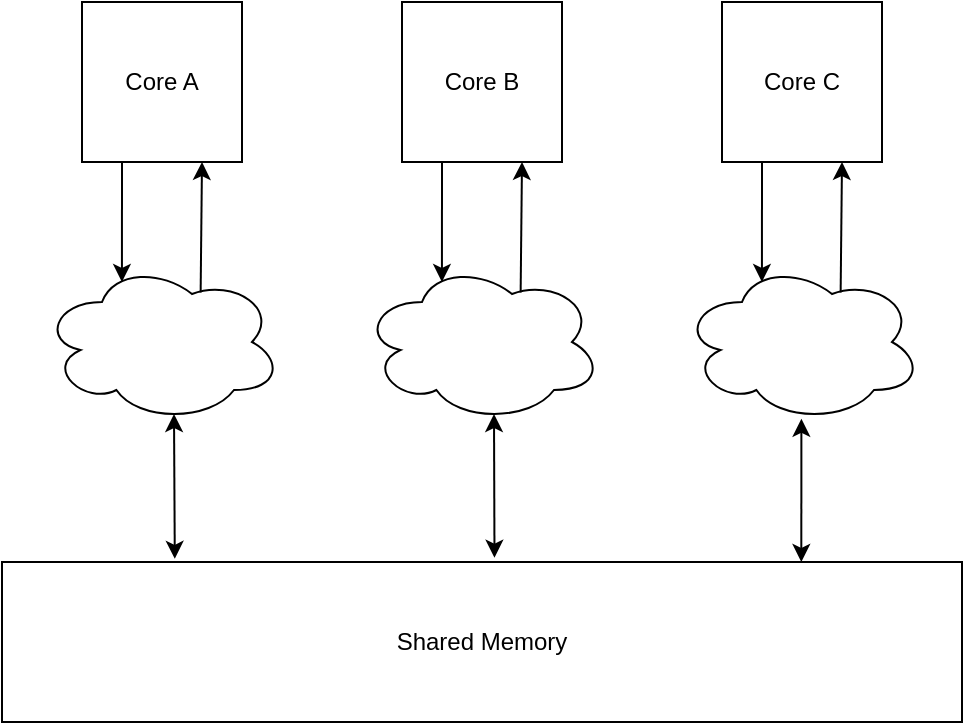 <mxfile>
    <diagram id="sqqRvCKvTSQNA5qWbHIy" name="multi-core-model">
        <mxGraphModel dx="828" dy="779" grid="1" gridSize="10" guides="1" tooltips="1" connect="1" arrows="1" fold="1" page="0" pageScale="1" pageWidth="850" pageHeight="1100" math="0" shadow="0">
            <root>
                <mxCell id="0"/>
                <mxCell id="1" parent="0"/>
                <mxCell id="2" value="Core A" style="whiteSpace=wrap;html=1;rounded=0;" parent="1" vertex="1">
                    <mxGeometry x="80" y="120" width="80" height="80" as="geometry"/>
                </mxCell>
                <mxCell id="3" value="" style="ellipse;shape=cloud;whiteSpace=wrap;html=1;" parent="1" vertex="1">
                    <mxGeometry x="60" y="250" width="120" height="80" as="geometry"/>
                </mxCell>
                <mxCell id="5" value="" style="endArrow=classic;html=1;exitX=0.25;exitY=1;exitDx=0;exitDy=0;entryX=0.333;entryY=0.125;entryDx=0;entryDy=0;entryPerimeter=0;" parent="1" source="2" target="3" edge="1">
                    <mxGeometry width="50" height="50" relative="1" as="geometry">
                        <mxPoint x="190" y="300" as="sourcePoint"/>
                        <mxPoint x="240" y="250" as="targetPoint"/>
                    </mxGeometry>
                </mxCell>
                <mxCell id="6" value="" style="endArrow=classic;html=1;entryX=0.75;entryY=1;entryDx=0;entryDy=0;exitX=0.661;exitY=0.19;exitDx=0;exitDy=0;exitPerimeter=0;" parent="1" source="3" target="2" edge="1">
                    <mxGeometry width="50" height="50" relative="1" as="geometry">
                        <mxPoint x="110" y="210.0" as="sourcePoint"/>
                        <mxPoint x="109.96" y="270" as="targetPoint"/>
                    </mxGeometry>
                </mxCell>
                <mxCell id="7" value="Core B" style="whiteSpace=wrap;html=1;rounded=0;" parent="1" vertex="1">
                    <mxGeometry x="240" y="120" width="80" height="80" as="geometry"/>
                </mxCell>
                <mxCell id="8" value="" style="ellipse;shape=cloud;whiteSpace=wrap;html=1;" parent="1" vertex="1">
                    <mxGeometry x="220" y="250" width="120" height="80" as="geometry"/>
                </mxCell>
                <mxCell id="9" value="" style="endArrow=classic;html=1;exitX=0.25;exitY=1;exitDx=0;exitDy=0;entryX=0.333;entryY=0.125;entryDx=0;entryDy=0;entryPerimeter=0;" parent="1" source="7" target="8" edge="1">
                    <mxGeometry width="50" height="50" relative="1" as="geometry">
                        <mxPoint x="350" y="300" as="sourcePoint"/>
                        <mxPoint x="400" y="250" as="targetPoint"/>
                    </mxGeometry>
                </mxCell>
                <mxCell id="10" value="" style="endArrow=classic;html=1;entryX=0.75;entryY=1;entryDx=0;entryDy=0;exitX=0.661;exitY=0.19;exitDx=0;exitDy=0;exitPerimeter=0;" parent="1" source="8" target="7" edge="1">
                    <mxGeometry width="50" height="50" relative="1" as="geometry">
                        <mxPoint x="270" y="210.0" as="sourcePoint"/>
                        <mxPoint x="269.96" y="270" as="targetPoint"/>
                    </mxGeometry>
                </mxCell>
                <mxCell id="11" value="Shared Memory" style="rounded=0;whiteSpace=wrap;html=1;" parent="1" vertex="1">
                    <mxGeometry x="40" y="400" width="480" height="80" as="geometry"/>
                </mxCell>
                <mxCell id="12" value="Core C" style="whiteSpace=wrap;html=1;rounded=0;" parent="1" vertex="1">
                    <mxGeometry x="400" y="120" width="80" height="80" as="geometry"/>
                </mxCell>
                <mxCell id="13" value="" style="ellipse;shape=cloud;whiteSpace=wrap;html=1;" parent="1" vertex="1">
                    <mxGeometry x="380" y="250" width="120" height="80" as="geometry"/>
                </mxCell>
                <mxCell id="14" value="" style="endArrow=classic;html=1;exitX=0.25;exitY=1;exitDx=0;exitDy=0;entryX=0.333;entryY=0.125;entryDx=0;entryDy=0;entryPerimeter=0;" parent="1" source="12" target="13" edge="1">
                    <mxGeometry width="50" height="50" relative="1" as="geometry">
                        <mxPoint x="510" y="300" as="sourcePoint"/>
                        <mxPoint x="560" y="250" as="targetPoint"/>
                    </mxGeometry>
                </mxCell>
                <mxCell id="15" value="" style="endArrow=classic;html=1;entryX=0.75;entryY=1;entryDx=0;entryDy=0;exitX=0.661;exitY=0.19;exitDx=0;exitDy=0;exitPerimeter=0;" parent="1" source="13" target="12" edge="1">
                    <mxGeometry width="50" height="50" relative="1" as="geometry">
                        <mxPoint x="430" y="210.0" as="sourcePoint"/>
                        <mxPoint x="429.96" y="270" as="targetPoint"/>
                    </mxGeometry>
                </mxCell>
                <mxCell id="18" value="" style="endArrow=classic;startArrow=classic;html=1;entryX=0.55;entryY=0.95;entryDx=0;entryDy=0;entryPerimeter=0;exitX=0.18;exitY=-0.02;exitDx=0;exitDy=0;exitPerimeter=0;" parent="1" source="11" target="3" edge="1">
                    <mxGeometry width="50" height="50" relative="1" as="geometry">
                        <mxPoint x="120" y="410" as="sourcePoint"/>
                        <mxPoint x="170" y="360" as="targetPoint"/>
                    </mxGeometry>
                </mxCell>
                <mxCell id="19" value="" style="endArrow=classic;startArrow=classic;html=1;entryX=0.55;entryY=0.95;entryDx=0;entryDy=0;entryPerimeter=0;exitX=0.513;exitY=-0.027;exitDx=0;exitDy=0;exitPerimeter=0;" parent="1" source="11" target="8" edge="1">
                    <mxGeometry width="50" height="50" relative="1" as="geometry">
                        <mxPoint x="170" y="330" as="sourcePoint"/>
                        <mxPoint x="220" y="280" as="targetPoint"/>
                    </mxGeometry>
                </mxCell>
                <mxCell id="20" value="" style="endArrow=classic;startArrow=classic;html=1;entryX=0.55;entryY=0.95;entryDx=0;entryDy=0;entryPerimeter=0;exitX=0.473;exitY=-0.03;exitDx=0;exitDy=0;exitPerimeter=0;" parent="1" edge="1">
                    <mxGeometry width="50" height="50" relative="1" as="geometry">
                        <mxPoint x="439.66" y="400.0" as="sourcePoint"/>
                        <mxPoint x="439.7" y="328.4" as="targetPoint"/>
                    </mxGeometry>
                </mxCell>
            </root>
        </mxGraphModel>
    </diagram>
    <diagram id="Q2Sww-Cxysd-rN_5Jawv" name="single-core-model">
        <mxGraphModel dx="1228" dy="779" grid="1" gridSize="10" guides="1" tooltips="1" connect="1" arrows="1" fold="1" page="0" pageScale="1" pageWidth="850" pageHeight="1100" math="0" shadow="0">
            <root>
                <mxCell id="0"/>
                <mxCell id="1" parent="0"/>
                <mxCell id="0J8c0nqFElGs9vDj0LcH-1" value="core" style="rounded=0;whiteSpace=wrap;html=1;" parent="1" vertex="1">
                    <mxGeometry x="-120" width="80" height="80" as="geometry"/>
                </mxCell>
                <mxCell id="0J8c0nqFElGs9vDj0LcH-2" value="memory" style="rounded=0;whiteSpace=wrap;html=1;" parent="1" vertex="1">
                    <mxGeometry x="-160" y="160" width="160" height="80" as="geometry"/>
                </mxCell>
                <mxCell id="0J8c0nqFElGs9vDj0LcH-5" value="" style="endArrow=classic;html=1;exitX=0.25;exitY=1;exitDx=0;exitDy=0;entryX=0.371;entryY=-0.012;entryDx=0;entryDy=0;entryPerimeter=0;" parent="1" source="0J8c0nqFElGs9vDj0LcH-1" target="0J8c0nqFElGs9vDj0LcH-2" edge="1">
                    <mxGeometry width="50" height="50" relative="1" as="geometry">
                        <mxPoint x="90" y="180" as="sourcePoint"/>
                        <mxPoint x="140" y="130" as="targetPoint"/>
                    </mxGeometry>
                </mxCell>
                <mxCell id="0J8c0nqFElGs9vDj0LcH-6" value="" style="endArrow=classic;html=1;entryX=0.75;entryY=1;entryDx=0;entryDy=0;exitX=0.627;exitY=-0.004;exitDx=0;exitDy=0;exitPerimeter=0;" parent="1" source="0J8c0nqFElGs9vDj0LcH-2" target="0J8c0nqFElGs9vDj0LcH-1" edge="1">
                    <mxGeometry width="50" height="50" relative="1" as="geometry">
                        <mxPoint x="-50" y="110" as="sourcePoint"/>
                        <mxPoint x="-90.64" y="169.04" as="targetPoint"/>
                    </mxGeometry>
                </mxCell>
                <mxCell id="0J8c0nqFElGs9vDj0LcH-7" value="write" style="text;html=1;align=center;verticalAlign=middle;resizable=0;points=[];autosize=1;strokeColor=none;fillColor=none;" parent="1" vertex="1">
                    <mxGeometry x="-150" y="110" width="50" height="30" as="geometry"/>
                </mxCell>
                <mxCell id="0J8c0nqFElGs9vDj0LcH-8" value="read" style="text;html=1;align=center;verticalAlign=middle;resizable=0;points=[];autosize=1;strokeColor=none;fillColor=none;" parent="1" vertex="1">
                    <mxGeometry x="-60" y="110" width="50" height="30" as="geometry"/>
                </mxCell>
            </root>
        </mxGraphModel>
    </diagram>
    <diagram id="5MjX0J7Y11vG0Us6zcP-" name="sequentially-consistency-model">
        <mxGraphModel dx="828" dy="779" grid="1" gridSize="10" guides="1" tooltips="1" connect="1" arrows="1" fold="1" page="0" pageScale="1" pageWidth="850" pageHeight="1100" math="0" shadow="0">
            <root>
                <mxCell id="0"/>
                <mxCell id="1" parent="0"/>
                <mxCell id="UrVyK0n86x_mutnUvzDK-3" value="core" style="whiteSpace=wrap;html=1;aspect=fixed;" parent="1" vertex="1">
                    <mxGeometry x="80" y="120" width="80" height="80" as="geometry"/>
                </mxCell>
                <mxCell id="UrVyK0n86x_mutnUvzDK-4" value="core" style="whiteSpace=wrap;html=1;aspect=fixed;" parent="1" vertex="1">
                    <mxGeometry x="200" y="120" width="80" height="80" as="geometry"/>
                </mxCell>
                <mxCell id="UrVyK0n86x_mutnUvzDK-5" value="core" style="whiteSpace=wrap;html=1;aspect=fixed;" parent="1" vertex="1">
                    <mxGeometry x="320" y="120" width="80" height="80" as="geometry"/>
                </mxCell>
                <mxCell id="UrVyK0n86x_mutnUvzDK-7" value="shared memory" style="whiteSpace=wrap;html=1;rounded=0;" parent="1" vertex="1">
                    <mxGeometry x="80" y="360" width="320" height="80" as="geometry"/>
                </mxCell>
                <mxCell id="UrVyK0n86x_mutnUvzDK-8" value="" style="endArrow=none;html=1;" parent="1" edge="1">
                    <mxGeometry width="50" height="50" relative="1" as="geometry">
                        <mxPoint x="80" y="280" as="sourcePoint"/>
                        <mxPoint x="400" y="280" as="targetPoint"/>
                    </mxGeometry>
                </mxCell>
                <mxCell id="UrVyK0n86x_mutnUvzDK-9" value="" style="endArrow=none;html=1;entryX=0.5;entryY=1;entryDx=0;entryDy=0;" parent="1" target="UrVyK0n86x_mutnUvzDK-3" edge="1">
                    <mxGeometry width="50" height="50" relative="1" as="geometry">
                        <mxPoint x="120" y="280" as="sourcePoint"/>
                        <mxPoint x="280" y="330" as="targetPoint"/>
                    </mxGeometry>
                </mxCell>
                <mxCell id="UrVyK0n86x_mutnUvzDK-10" value="" style="endArrow=none;html=1;entryX=0.5;entryY=1;entryDx=0;entryDy=0;" parent="1" target="UrVyK0n86x_mutnUvzDK-4" edge="1">
                    <mxGeometry width="50" height="50" relative="1" as="geometry">
                        <mxPoint x="240" y="280" as="sourcePoint"/>
                        <mxPoint x="130" y="210" as="targetPoint"/>
                    </mxGeometry>
                </mxCell>
                <mxCell id="UrVyK0n86x_mutnUvzDK-11" value="" style="endArrow=none;html=1;entryX=0.5;entryY=1;entryDx=0;entryDy=0;" parent="1" target="UrVyK0n86x_mutnUvzDK-5" edge="1">
                    <mxGeometry width="50" height="50" relative="1" as="geometry">
                        <mxPoint x="360" y="280" as="sourcePoint"/>
                        <mxPoint x="250" y="210" as="targetPoint"/>
                    </mxGeometry>
                </mxCell>
                <mxCell id="UrVyK0n86x_mutnUvzDK-12" value="" style="endArrow=none;html=1;" parent="1" edge="1">
                    <mxGeometry width="50" height="50" relative="1" as="geometry">
                        <mxPoint x="240" y="320" as="sourcePoint"/>
                        <mxPoint x="120" y="280" as="targetPoint"/>
                    </mxGeometry>
                </mxCell>
                <mxCell id="UrVyK0n86x_mutnUvzDK-13" value="" style="endArrow=none;html=1;exitX=0.5;exitY=0;exitDx=0;exitDy=0;" parent="1" source="UrVyK0n86x_mutnUvzDK-7" edge="1">
                    <mxGeometry width="50" height="50" relative="1" as="geometry">
                        <mxPoint x="250" y="330" as="sourcePoint"/>
                        <mxPoint x="240" y="320" as="targetPoint"/>
                    </mxGeometry>
                </mxCell>
            </root>
        </mxGraphModel>
    </diagram>
</mxfile>